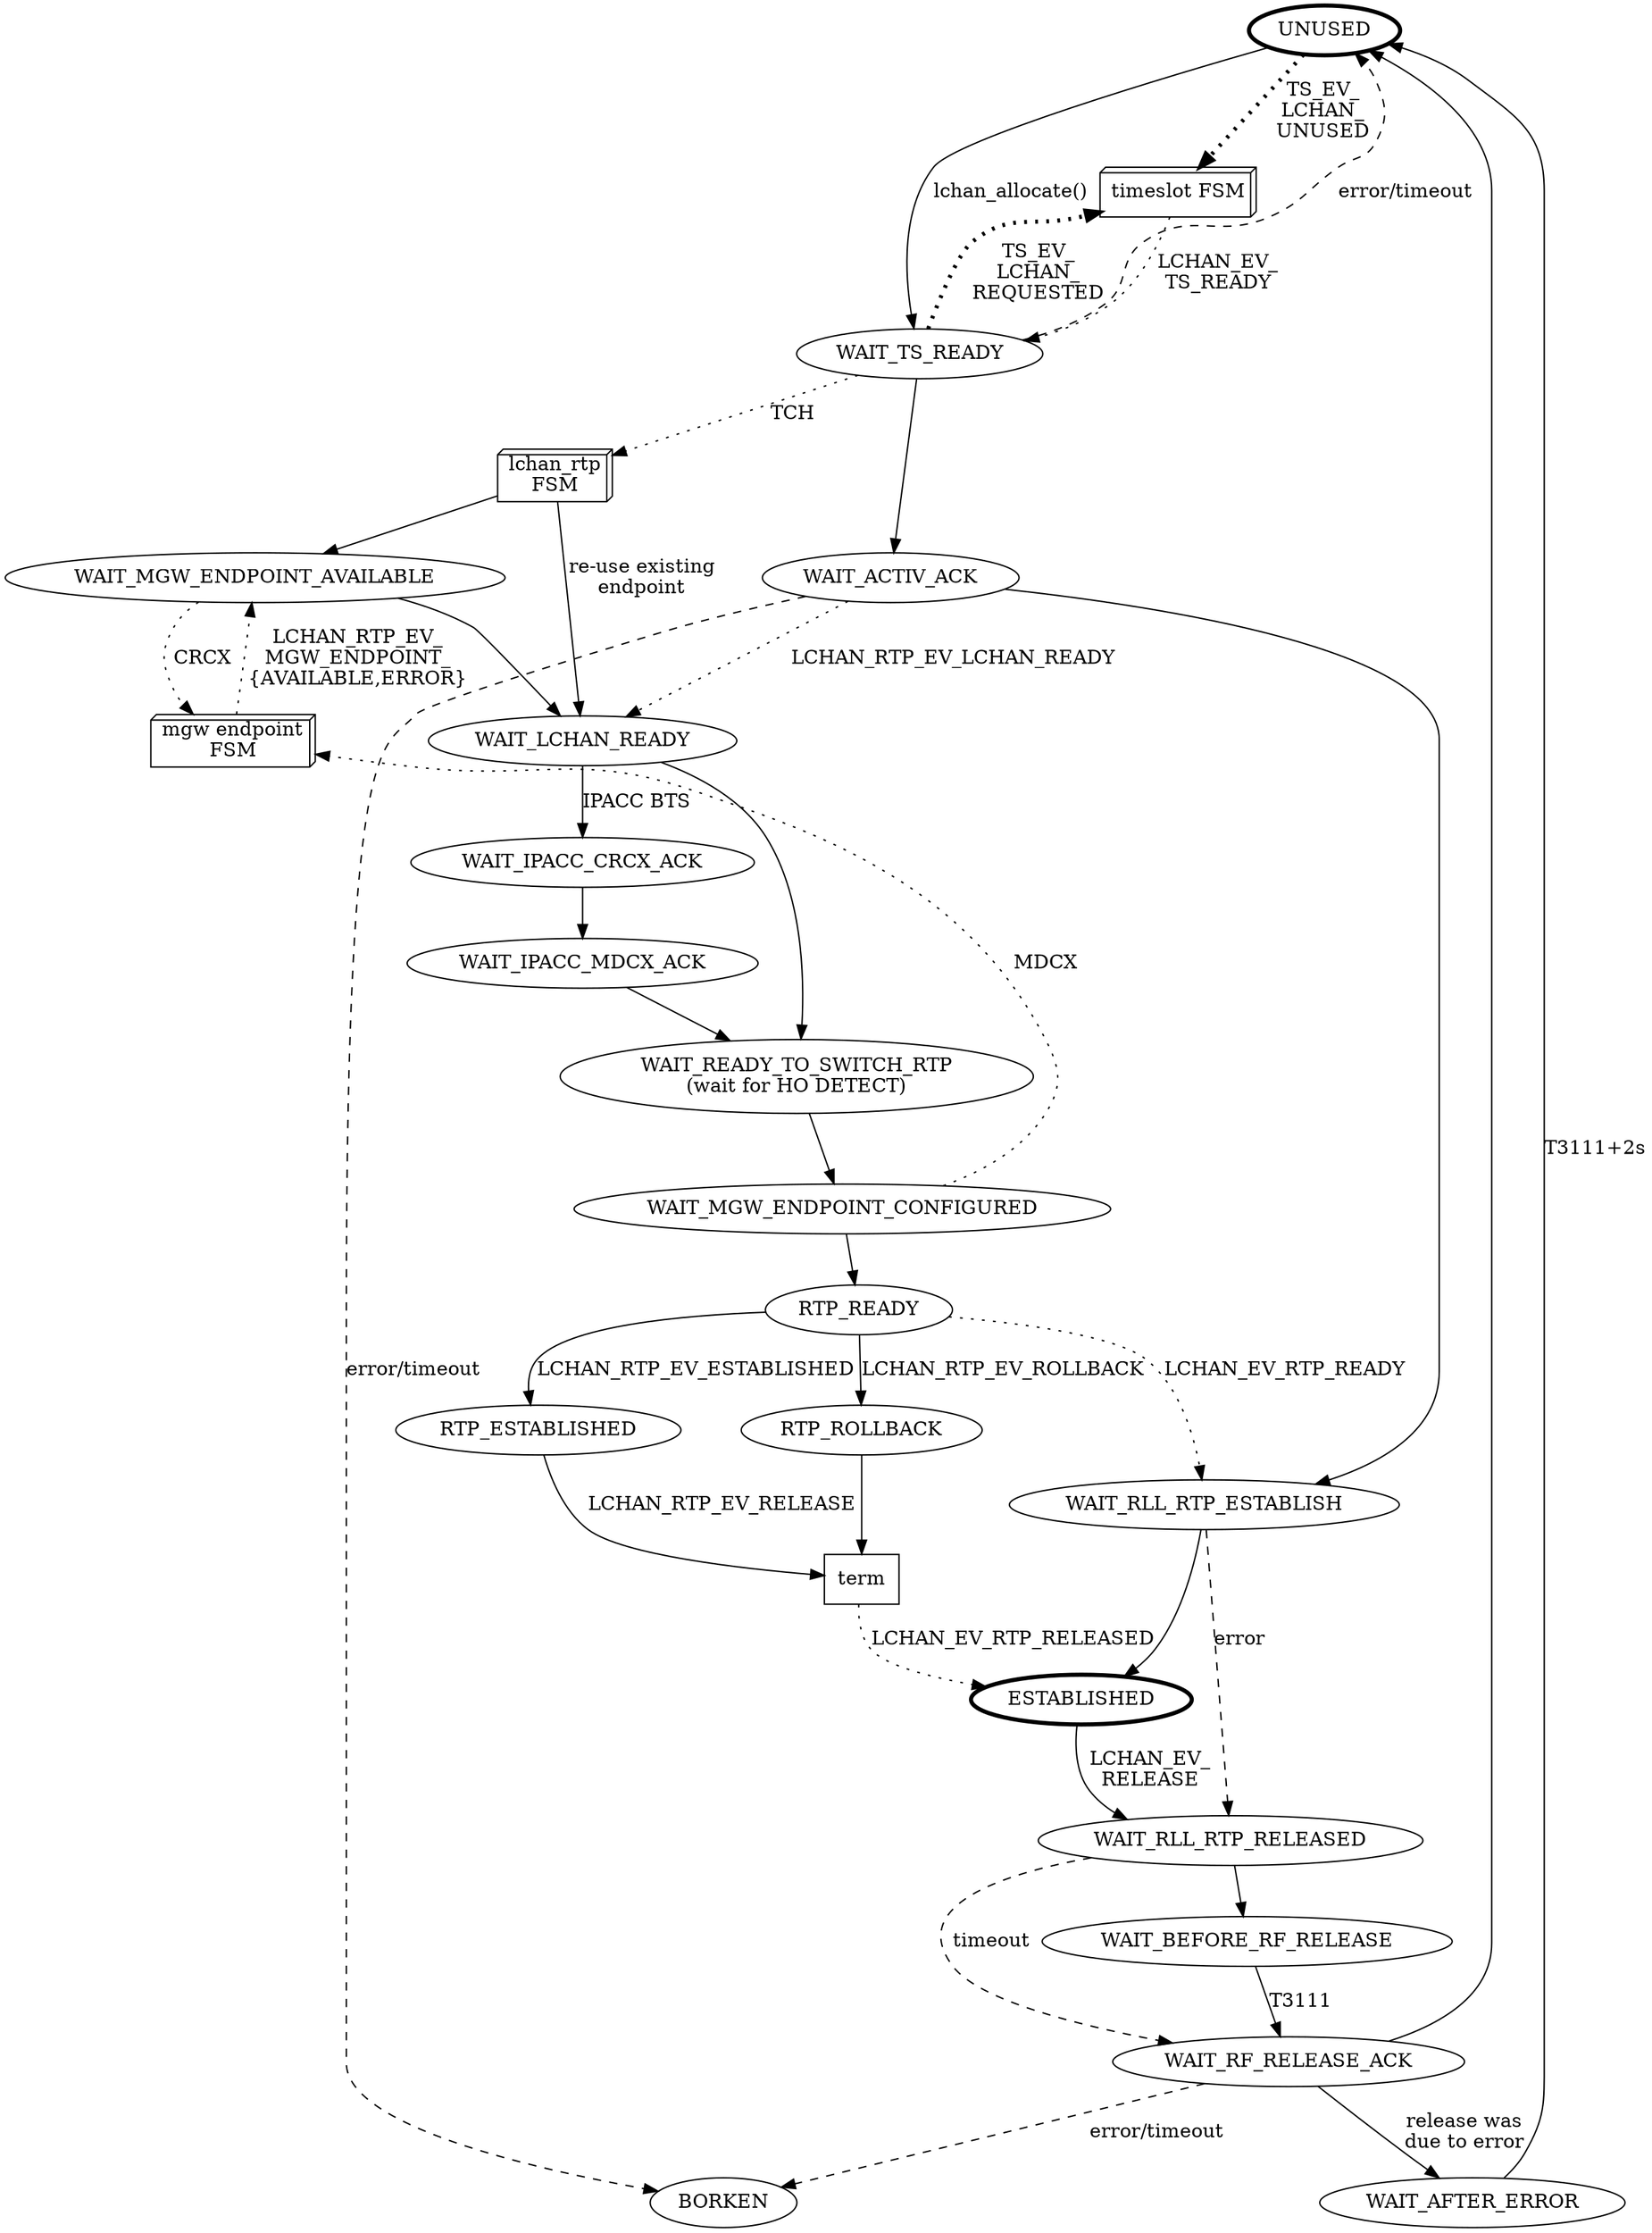 digraph G {
rankdir=TB;
	
	invisible [style="invisible"]
	UNUSED [penwidth=3.0]
	ESTABLISHED [penwidth=3.0]
	WAIT_READY_TO_SWITCH_RTP [label="WAIT_READY_TO_SWITCH_RTP\n(wait for HO DETECT)"]
	
	ts [label="timeslot FSM",shape=box3d];
	mgwep [label="mgw endpoint\nFSM",shape=box3d];
	rtp [label="lchan_rtp\nFSM",shape=box3d];

	UNUSED -> WAIT_TS_READY [label="lchan_allocate()"]
	WAIT_TS_READY -> WAIT_ACTIV_ACK
	WAIT_ACTIV_ACK -> WAIT_RLL_RTP_ESTABLISH
	WAIT_RLL_RTP_ESTABLISH -> ESTABLISHED

	ESTABLISHED -> WAIT_RLL_RTP_RELEASED [label="LCHAN_EV_\nRELEASE"]
	WAIT_RLL_RTP_RELEASED -> WAIT_BEFORE_RF_RELEASE
	WAIT_RLL_RTP_RELEASED -> WAIT_RF_RELEASE_ACK [label="timeout",style=dashed,constraint=false]

	WAIT_BEFORE_RF_RELEASE -> WAIT_RF_RELEASE_ACK [label="T3111"]
	WAIT_RF_RELEASE_ACK -> UNUSED
	WAIT_RF_RELEASE_ACK -> WAIT_AFTER_ERROR [label="release was\ndue to error"]
	WAIT_AFTER_ERROR -> UNUSED [label="T3111+2s"]

	WAIT_TS_READY -> ts [label="TS_EV_\nLCHAN_\nREQUESTED",style=dotted,penwidth=3]
	UNUSED -> ts [label="TS_EV_\nLCHAN_\nUNUSED",style=dotted,penwidth=3]
	ts -> WAIT_TS_READY [label="LCHAN_EV_\nTS_READY",style=dotted]

	WAIT_TS_READY -> UNUSED [label="error/timeout",style=dashed,constraint=false]
	{WAIT_ACTIV_ACK,WAIT_RF_RELEASE_ACK} -> BORKEN [label="error/timeout",style=dashed]
	{WAIT_RLL_RTP_ESTABLISH} -> WAIT_RLL_RTP_RELEASED [label=error,style=dashed]

	WAIT_TS_READY -> rtp [label="TCH",style=dotted]
	rtp -> WAIT_MGW_ENDPOINT_AVAILABLE
	rtp -> WAIT_LCHAN_READY [label="re-use existing\nendpoint"]
	WAIT_MGW_ENDPOINT_AVAILABLE -> mgwep [label="CRCX",style=dotted]
	mgwep -> WAIT_MGW_ENDPOINT_AVAILABLE [label="LCHAN_RTP_EV_\nMGW_ENDPOINT_\n{AVAILABLE,ERROR}",style=dotted]
	WAIT_MGW_ENDPOINT_AVAILABLE -> WAIT_LCHAN_READY

	WAIT_ACTIV_ACK -> WAIT_LCHAN_READY [label="LCHAN_RTP_EV_LCHAN_READY",style=dotted]
	WAIT_LCHAN_READY -> WAIT_IPACC_CRCX_ACK [label="IPACC BTS"]
	WAIT_LCHAN_READY -> WAIT_READY_TO_SWITCH_RTP
	WAIT_IPACC_CRCX_ACK -> WAIT_IPACC_MDCX_ACK
	WAIT_IPACC_MDCX_ACK -> WAIT_READY_TO_SWITCH_RTP
	WAIT_READY_TO_SWITCH_RTP -> WAIT_MGW_ENDPOINT_CONFIGURED
	WAIT_MGW_ENDPOINT_CONFIGURED -> mgwep [label="MDCX",style=dotted,constraint=false]
	WAIT_MGW_ENDPOINT_CONFIGURED -> RTP_READY
	RTP_READY -> WAIT_RLL_RTP_ESTABLISH [label="LCHAN_EV_RTP_READY",style=dotted]
	RTP_READY -> RTP_ESTABLISHED [label="LCHAN_RTP_EV_ESTABLISHED"]
	term [shape=box]
	RTP_ESTABLISHED -> term [label="LCHAN_RTP_EV_RELEASE"]
	RTP_READY -> RTP_ROLLBACK [label="LCHAN_RTP_EV_ROLLBACK"]
	RTP_ROLLBACK -> term
	term -> ESTABLISHED [label="LCHAN_EV_RTP_RELEASED",style=dotted]

}
